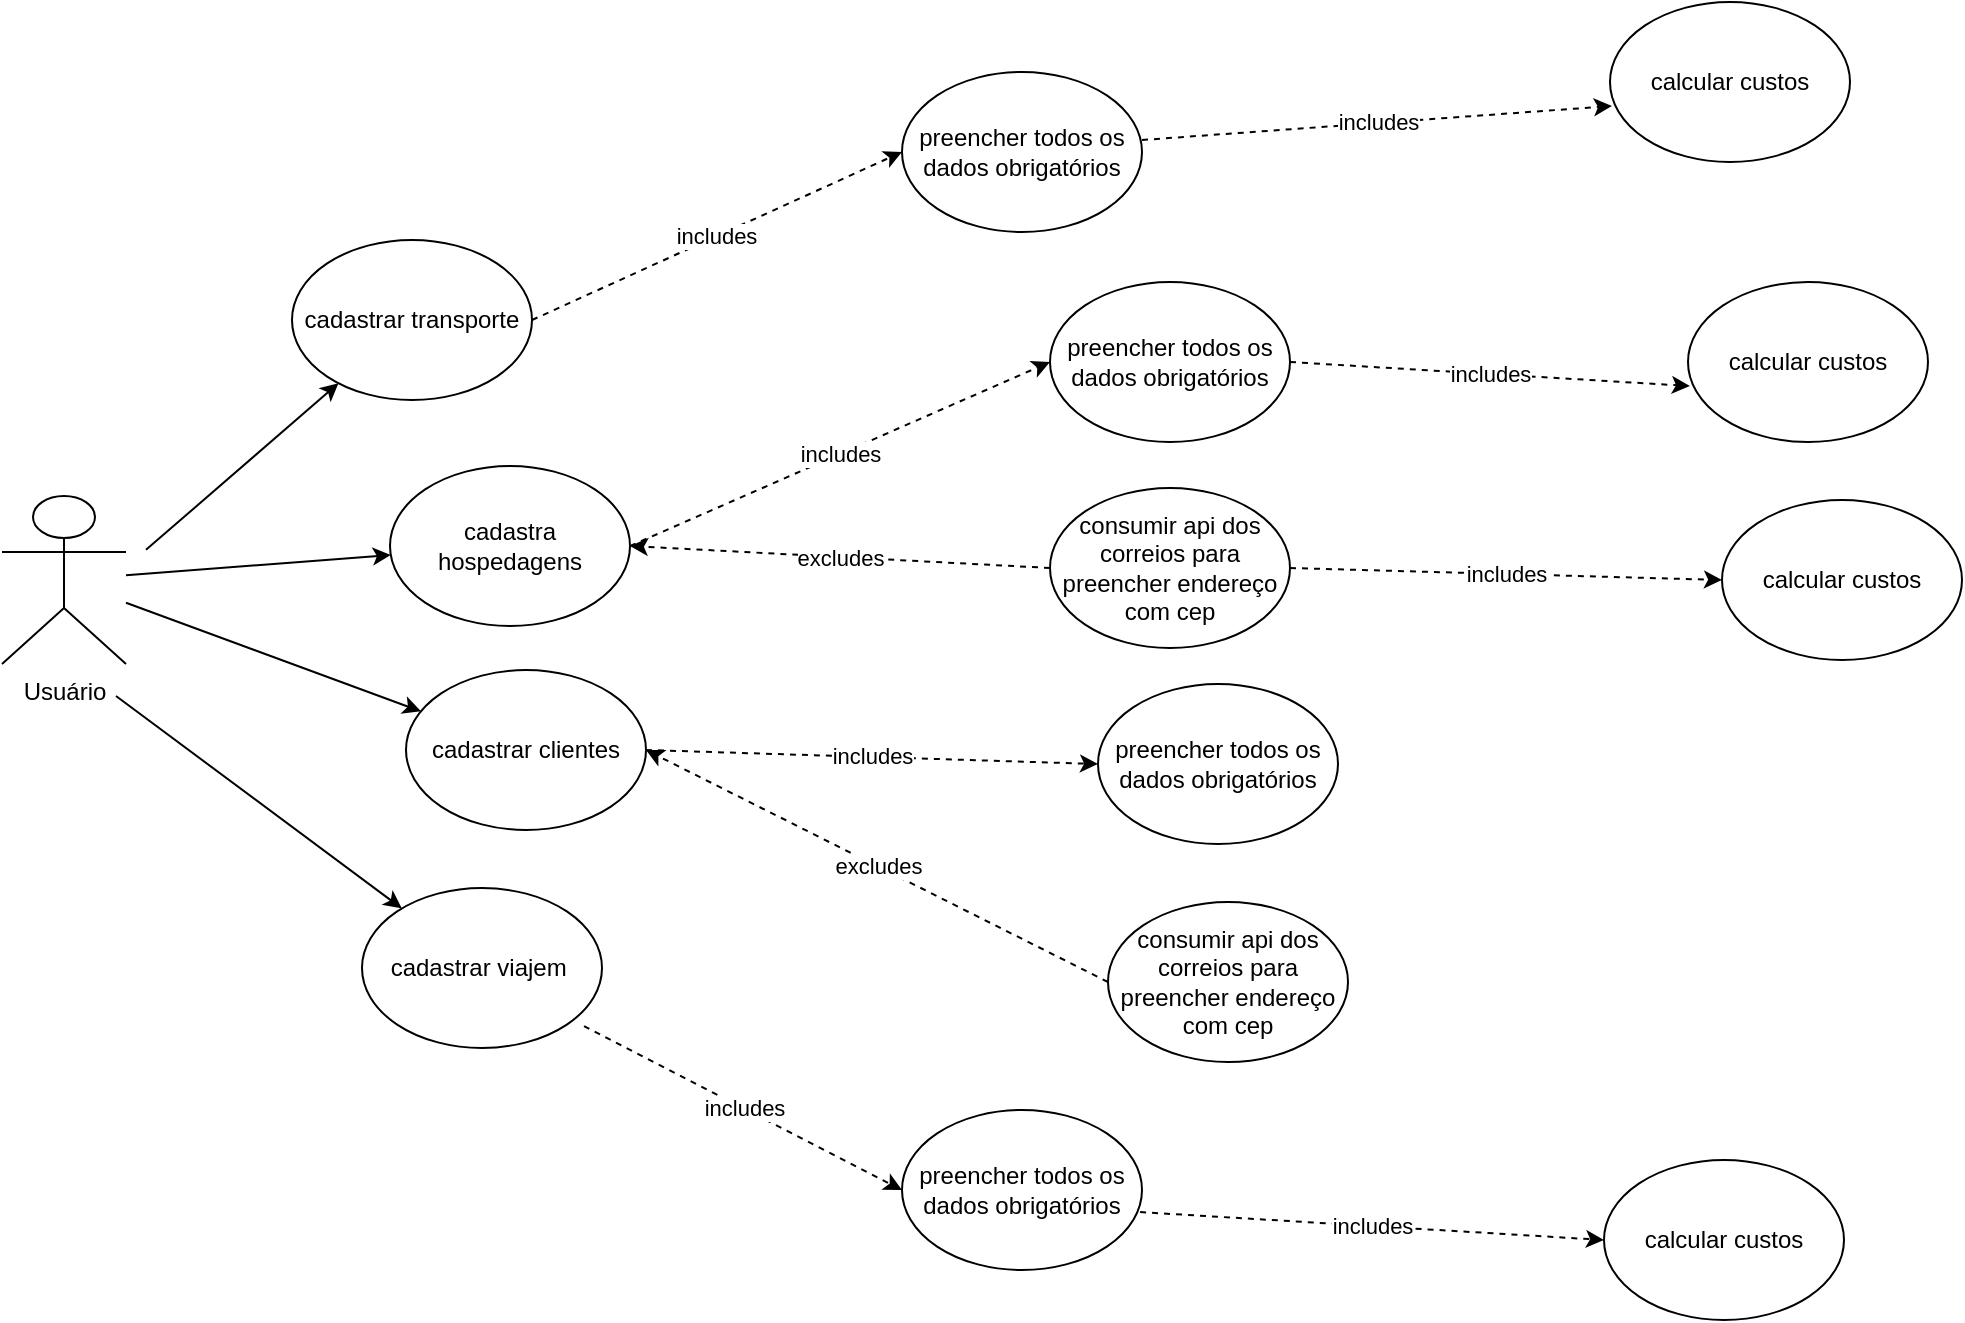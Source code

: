 <mxfile version="20.8.10" type="device"><diagram name="Página-1" id="6kNZ0kGBCNlVlUwJea-k"><mxGraphModel dx="1420" dy="1929" grid="0" gridSize="10" guides="1" tooltips="1" connect="1" arrows="1" fold="1" page="1" pageScale="1" pageWidth="827" pageHeight="1169" math="0" shadow="0"><root><mxCell id="0"/><mxCell id="1" parent="0"/><mxCell id="_7DmyYen6vEzXIkEulZx-1" value="Usuário" style="shape=umlActor;verticalLabelPosition=bottom;verticalAlign=top;html=1;outlineConnect=0;" vertex="1" parent="1"><mxGeometry x="55" y="167" width="62" height="84" as="geometry"/></mxCell><mxCell id="_7DmyYen6vEzXIkEulZx-2" value="cadastra hospedagens" style="ellipse;whiteSpace=wrap;html=1;" vertex="1" parent="1"><mxGeometry x="249" y="152" width="120" height="80" as="geometry"/></mxCell><mxCell id="_7DmyYen6vEzXIkEulZx-3" value="cadastrar viajem&amp;nbsp;" style="ellipse;whiteSpace=wrap;html=1;" vertex="1" parent="1"><mxGeometry x="235" y="363" width="120" height="80" as="geometry"/></mxCell><mxCell id="_7DmyYen6vEzXIkEulZx-4" value="cadastrar clientes" style="ellipse;whiteSpace=wrap;html=1;" vertex="1" parent="1"><mxGeometry x="257" y="254" width="120" height="80" as="geometry"/></mxCell><mxCell id="_7DmyYen6vEzXIkEulZx-5" value="cadastrar transporte" style="ellipse;whiteSpace=wrap;html=1;" vertex="1" parent="1"><mxGeometry x="200" y="39" width="120" height="80" as="geometry"/></mxCell><mxCell id="_7DmyYen6vEzXIkEulZx-6" value="" style="endArrow=classic;html=1;rounded=0;" edge="1" parent="1" target="_7DmyYen6vEzXIkEulZx-3"><mxGeometry width="50" height="50" relative="1" as="geometry"><mxPoint x="112" y="267" as="sourcePoint"/><mxPoint x="559" y="759.58" as="targetPoint"/></mxGeometry></mxCell><mxCell id="_7DmyYen6vEzXIkEulZx-7" value="" style="endArrow=classic;html=1;rounded=0;" edge="1" parent="1" target="_7DmyYen6vEzXIkEulZx-5"><mxGeometry width="50" height="50" relative="1" as="geometry"><mxPoint x="127" y="193.924" as="sourcePoint"/><mxPoint x="273" y="194" as="targetPoint"/></mxGeometry></mxCell><mxCell id="_7DmyYen6vEzXIkEulZx-9" value="" style="endArrow=classic;html=1;rounded=0;" edge="1" parent="1" source="_7DmyYen6vEzXIkEulZx-1" target="_7DmyYen6vEzXIkEulZx-4"><mxGeometry width="50" height="50" relative="1" as="geometry"><mxPoint x="137" y="203.924" as="sourcePoint"/><mxPoint x="278" y="294" as="targetPoint"/></mxGeometry></mxCell><mxCell id="_7DmyYen6vEzXIkEulZx-10" value="" style="endArrow=classic;html=1;rounded=0;" edge="1" parent="1" source="_7DmyYen6vEzXIkEulZx-1" target="_7DmyYen6vEzXIkEulZx-2"><mxGeometry width="50" height="50" relative="1" as="geometry"><mxPoint x="147" y="213.924" as="sourcePoint"/><mxPoint x="286" y="306" as="targetPoint"/></mxGeometry></mxCell><mxCell id="_7DmyYen6vEzXIkEulZx-12" value="preencher todos os dados obrigatórios" style="ellipse;whiteSpace=wrap;html=1;" vertex="1" parent="1"><mxGeometry x="505" y="-45" width="120" height="80" as="geometry"/></mxCell><mxCell id="_7DmyYen6vEzXIkEulZx-13" value="includes" style="endArrow=classic;html=1;rounded=0;entryX=0;entryY=0.5;entryDx=0;entryDy=0;exitX=1;exitY=0.5;exitDx=0;exitDy=0;dashed=1;" edge="1" parent="1" source="_7DmyYen6vEzXIkEulZx-5" target="_7DmyYen6vEzXIkEulZx-12"><mxGeometry width="50" height="50" relative="1" as="geometry"><mxPoint x="387" y="402" as="sourcePoint"/><mxPoint x="389" y="176" as="targetPoint"/></mxGeometry></mxCell><mxCell id="_7DmyYen6vEzXIkEulZx-14" value="preencher todos os dados obrigatórios" style="ellipse;whiteSpace=wrap;html=1;" vertex="1" parent="1"><mxGeometry x="579" y="60" width="120" height="80" as="geometry"/></mxCell><mxCell id="_7DmyYen6vEzXIkEulZx-15" value="includes" style="endArrow=classic;html=1;rounded=0;entryX=0;entryY=0.5;entryDx=0;entryDy=0;exitX=1;exitY=0.5;exitDx=0;exitDy=0;dashed=1;" edge="1" parent="1" target="_7DmyYen6vEzXIkEulZx-14" source="_7DmyYen6vEzXIkEulZx-2"><mxGeometry width="50" height="50" relative="1" as="geometry"><mxPoint x="387" y="199" as="sourcePoint"/><mxPoint x="456" y="296" as="targetPoint"/></mxGeometry></mxCell><mxCell id="_7DmyYen6vEzXIkEulZx-16" value="preencher todos os dados obrigatórios" style="ellipse;whiteSpace=wrap;html=1;" vertex="1" parent="1"><mxGeometry x="603" y="261" width="120" height="80" as="geometry"/></mxCell><mxCell id="_7DmyYen6vEzXIkEulZx-17" value="includes" style="endArrow=classic;html=1;rounded=0;entryX=0;entryY=0.5;entryDx=0;entryDy=0;exitX=1;exitY=0.5;exitDx=0;exitDy=0;dashed=1;" edge="1" parent="1" target="_7DmyYen6vEzXIkEulZx-16" source="_7DmyYen6vEzXIkEulZx-4"><mxGeometry width="50" height="50" relative="1" as="geometry"><mxPoint x="399" y="331" as="sourcePoint"/><mxPoint x="468" y="428" as="targetPoint"/></mxGeometry></mxCell><mxCell id="_7DmyYen6vEzXIkEulZx-18" value="preencher todos os dados obrigatórios" style="ellipse;whiteSpace=wrap;html=1;" vertex="1" parent="1"><mxGeometry x="505" y="474" width="120" height="80" as="geometry"/></mxCell><mxCell id="_7DmyYen6vEzXIkEulZx-19" value="includes" style="endArrow=classic;html=1;rounded=0;entryX=0;entryY=0.5;entryDx=0;entryDy=0;exitX=0.925;exitY=0.863;exitDx=0;exitDy=0;dashed=1;exitPerimeter=0;" edge="1" parent="1" target="_7DmyYen6vEzXIkEulZx-18" source="_7DmyYen6vEzXIkEulZx-3"><mxGeometry width="50" height="50" relative="1" as="geometry"><mxPoint x="359" y="489" as="sourcePoint"/><mxPoint x="428" y="586" as="targetPoint"/></mxGeometry></mxCell><mxCell id="_7DmyYen6vEzXIkEulZx-20" value="consumir api dos correios para preencher endereço com cep" style="ellipse;whiteSpace=wrap;html=1;" vertex="1" parent="1"><mxGeometry x="579" y="163" width="120" height="80" as="geometry"/></mxCell><mxCell id="_7DmyYen6vEzXIkEulZx-21" value="excludes" style="endArrow=classic;html=1;rounded=0;dashed=1;entryX=1;entryY=0.5;entryDx=0;entryDy=0;exitX=0;exitY=0.5;exitDx=0;exitDy=0;" edge="1" parent="1" source="_7DmyYen6vEzXIkEulZx-20" target="_7DmyYen6vEzXIkEulZx-2"><mxGeometry width="50" height="50" relative="1" as="geometry"><mxPoint x="387" y="402" as="sourcePoint"/><mxPoint x="437" y="352" as="targetPoint"/><Array as="points"/></mxGeometry></mxCell><mxCell id="_7DmyYen6vEzXIkEulZx-22" value="consumir api dos correios para preencher endereço com cep" style="ellipse;whiteSpace=wrap;html=1;" vertex="1" parent="1"><mxGeometry x="608" y="370" width="120" height="80" as="geometry"/></mxCell><mxCell id="_7DmyYen6vEzXIkEulZx-24" value="excludes" style="endArrow=classic;html=1;rounded=0;dashed=1;exitX=0;exitY=0.5;exitDx=0;exitDy=0;entryX=1;entryY=0.5;entryDx=0;entryDy=0;" edge="1" parent="1" source="_7DmyYen6vEzXIkEulZx-22" target="_7DmyYen6vEzXIkEulZx-4"><mxGeometry width="50" height="50" relative="1" as="geometry"><mxPoint x="576" y="251" as="sourcePoint"/><mxPoint x="394" y="270" as="targetPoint"/><Array as="points"/></mxGeometry></mxCell><mxCell id="_7DmyYen6vEzXIkEulZx-26" value="calcular custos" style="ellipse;whiteSpace=wrap;html=1;" vertex="1" parent="1"><mxGeometry x="859" y="-80" width="120" height="80" as="geometry"/></mxCell><mxCell id="_7DmyYen6vEzXIkEulZx-27" value="includes" style="endArrow=classic;html=1;rounded=0;entryX=0.008;entryY=0.65;entryDx=0;entryDy=0;exitX=1;exitY=0.425;exitDx=0;exitDy=0;dashed=1;entryPerimeter=0;exitPerimeter=0;" edge="1" parent="1" source="_7DmyYen6vEzXIkEulZx-12" target="_7DmyYen6vEzXIkEulZx-26"><mxGeometry width="50" height="50" relative="1" as="geometry"><mxPoint x="330" y="89" as="sourcePoint"/><mxPoint x="515" y="5" as="targetPoint"/></mxGeometry></mxCell><mxCell id="_7DmyYen6vEzXIkEulZx-28" value="calcular custos" style="ellipse;whiteSpace=wrap;html=1;" vertex="1" parent="1"><mxGeometry x="898" y="60" width="120" height="80" as="geometry"/></mxCell><mxCell id="_7DmyYen6vEzXIkEulZx-29" value="includes" style="endArrow=classic;html=1;rounded=0;entryX=0.008;entryY=0.65;entryDx=0;entryDy=0;dashed=1;entryPerimeter=0;exitX=1;exitY=0.5;exitDx=0;exitDy=0;" edge="1" parent="1" target="_7DmyYen6vEzXIkEulZx-28" source="_7DmyYen6vEzXIkEulZx-14"><mxGeometry width="50" height="50" relative="1" as="geometry"><mxPoint x="635" y="4" as="sourcePoint"/><mxPoint x="525" y="15" as="targetPoint"/></mxGeometry></mxCell><mxCell id="_7DmyYen6vEzXIkEulZx-32" value="calcular custos" style="ellipse;whiteSpace=wrap;html=1;" vertex="1" parent="1"><mxGeometry x="915" y="169" width="120" height="80" as="geometry"/></mxCell><mxCell id="_7DmyYen6vEzXIkEulZx-33" value="includes" style="endArrow=classic;html=1;rounded=0;dashed=1;exitX=1;exitY=0.5;exitDx=0;exitDy=0;entryX=0;entryY=0.5;entryDx=0;entryDy=0;" edge="1" parent="1" target="_7DmyYen6vEzXIkEulZx-32" source="_7DmyYen6vEzXIkEulZx-20"><mxGeometry width="50" height="50" relative="1" as="geometry"><mxPoint x="716" y="209" as="sourcePoint"/><mxPoint x="912" y="215" as="targetPoint"/></mxGeometry></mxCell><mxCell id="_7DmyYen6vEzXIkEulZx-34" value="calcular custos" style="ellipse;whiteSpace=wrap;html=1;" vertex="1" parent="1"><mxGeometry x="856" y="499" width="120" height="80" as="geometry"/></mxCell><mxCell id="_7DmyYen6vEzXIkEulZx-36" value="includes" style="endArrow=classic;html=1;rounded=0;dashed=1;exitX=0.992;exitY=0.638;exitDx=0;exitDy=0;entryX=0;entryY=0.5;entryDx=0;entryDy=0;exitPerimeter=0;" edge="1" parent="1" source="_7DmyYen6vEzXIkEulZx-18" target="_7DmyYen6vEzXIkEulZx-34"><mxGeometry width="50" height="50" relative="1" as="geometry"><mxPoint x="709" y="213" as="sourcePoint"/><mxPoint x="925" y="219" as="targetPoint"/></mxGeometry></mxCell></root></mxGraphModel></diagram></mxfile>